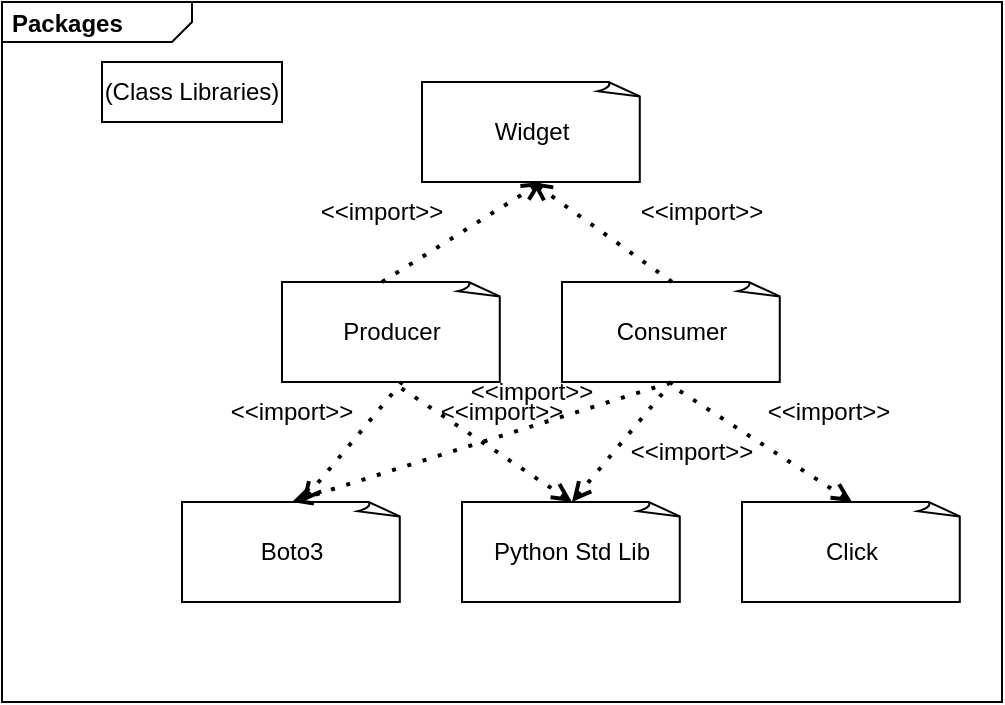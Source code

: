 <mxfile version="20.5.3" type="device"><diagram id="IRIDaraVnSK3ETcXIXaR" name="Page-1"><mxGraphModel dx="1178" dy="609" grid="1" gridSize="10" guides="1" tooltips="1" connect="1" arrows="1" fold="1" page="1" pageScale="1" pageWidth="850" pageHeight="1100" math="0" shadow="0"><root><mxCell id="0"/><mxCell id="1" parent="0"/><mxCell id="dXrSJTjdXe_T7KcVEIXy-6" value="&lt;p style=&quot;margin:0px;margin-top:4px;margin-left:5px;text-align:left;&quot;&gt;&lt;b&gt;Packages&lt;/b&gt;&lt;/p&gt;" style="html=1;shape=mxgraph.sysml.package;overflow=fill;labelX=95;align=left;spacingLeft=5;verticalAlign=top;spacingTop=-3;" parent="1" vertex="1"><mxGeometry x="140" y="290" width="500" height="350" as="geometry"/></mxCell><mxCell id="dXrSJTjdXe_T7KcVEIXy-1" value="Widget" style="whiteSpace=wrap;html=1;shape=mxgraph.basic.document" parent="1" vertex="1"><mxGeometry x="350" y="330" width="110" height="50" as="geometry"/></mxCell><mxCell id="dXrSJTjdXe_T7KcVEIXy-2" value="Consumer" style="whiteSpace=wrap;html=1;shape=mxgraph.basic.document" parent="1" vertex="1"><mxGeometry x="420" y="430" width="110" height="50" as="geometry"/></mxCell><mxCell id="dXrSJTjdXe_T7KcVEIXy-3" value="Python Std Lib" style="whiteSpace=wrap;html=1;shape=mxgraph.basic.document" parent="1" vertex="1"><mxGeometry x="370" y="540" width="110" height="50" as="geometry"/></mxCell><mxCell id="dXrSJTjdXe_T7KcVEIXy-4" value="Click" style="whiteSpace=wrap;html=1;shape=mxgraph.basic.document" parent="1" vertex="1"><mxGeometry x="510" y="540" width="110" height="50" as="geometry"/></mxCell><mxCell id="dXrSJTjdXe_T7KcVEIXy-5" value="Boto3" style="whiteSpace=wrap;html=1;shape=mxgraph.basic.document" parent="1" vertex="1"><mxGeometry x="230" y="540" width="110" height="50" as="geometry"/></mxCell><mxCell id="dXrSJTjdXe_T7KcVEIXy-7" value="(Class Libraries)" style="rounded=0;whiteSpace=wrap;html=1;" parent="1" vertex="1"><mxGeometry x="190" y="320" width="90" height="30" as="geometry"/></mxCell><mxCell id="dXrSJTjdXe_T7KcVEIXy-8" value="" style="endArrow=open;dashed=1;html=1;dashPattern=1 3;strokeWidth=2;rounded=0;entryX=0.5;entryY=1;entryDx=0;entryDy=0;entryPerimeter=0;exitX=0.5;exitY=0;exitDx=0;exitDy=0;exitPerimeter=0;startArrow=none;startFill=0;endFill=0;" parent="1" source="dXrSJTjdXe_T7KcVEIXy-2" target="dXrSJTjdXe_T7KcVEIXy-1" edge="1"><mxGeometry width="50" height="50" relative="1" as="geometry"><mxPoint x="450" y="450" as="sourcePoint"/><mxPoint x="500" y="400" as="targetPoint"/></mxGeometry></mxCell><mxCell id="dXrSJTjdXe_T7KcVEIXy-9" value="" style="endArrow=none;dashed=1;html=1;dashPattern=1 3;strokeWidth=2;rounded=0;entryX=0.5;entryY=1;entryDx=0;entryDy=0;entryPerimeter=0;exitX=0.5;exitY=0;exitDx=0;exitDy=0;exitPerimeter=0;startArrow=open;startFill=0;" parent="1" source="dXrSJTjdXe_T7KcVEIXy-3" edge="1" target="dXrSJTjdXe_T7KcVEIXy-2"><mxGeometry width="50" height="50" relative="1" as="geometry"><mxPoint x="424.0" y="530" as="sourcePoint"/><mxPoint x="424.0" y="480" as="targetPoint"/></mxGeometry></mxCell><mxCell id="dXrSJTjdXe_T7KcVEIXy-10" value="" style="endArrow=none;dashed=1;html=1;dashPattern=1 3;strokeWidth=2;rounded=0;entryX=0.485;entryY=1.019;entryDx=0;entryDy=0;entryPerimeter=0;exitX=0.5;exitY=0;exitDx=0;exitDy=0;exitPerimeter=0;startArrow=open;startFill=0;" parent="1" source="dXrSJTjdXe_T7KcVEIXy-4" target="dXrSJTjdXe_T7KcVEIXy-2" edge="1"><mxGeometry width="50" height="50" relative="1" as="geometry"><mxPoint x="435" y="550" as="sourcePoint"/><mxPoint x="434.0" y="490" as="targetPoint"/></mxGeometry></mxCell><mxCell id="dXrSJTjdXe_T7KcVEIXy-11" value="" style="endArrow=none;dashed=1;html=1;dashPattern=1 3;strokeWidth=2;rounded=0;entryX=0.5;entryY=1;entryDx=0;entryDy=0;entryPerimeter=0;exitX=0.5;exitY=0;exitDx=0;exitDy=0;exitPerimeter=0;startArrow=open;startFill=0;" parent="1" source="dXrSJTjdXe_T7KcVEIXy-5" target="dXrSJTjdXe_T7KcVEIXy-2" edge="1"><mxGeometry width="50" height="50" relative="1" as="geometry"><mxPoint x="445" y="560" as="sourcePoint"/><mxPoint x="444.0" y="500" as="targetPoint"/></mxGeometry></mxCell><mxCell id="dXrSJTjdXe_T7KcVEIXy-12" value="&amp;lt;&amp;lt;import&amp;gt;&amp;gt;" style="rounded=0;whiteSpace=wrap;html=1;fillColor=none;strokeColor=none;" parent="1" vertex="1"><mxGeometry x="350" y="480" width="80" height="30" as="geometry"/></mxCell><mxCell id="dXrSJTjdXe_T7KcVEIXy-13" value="&amp;lt;&amp;lt;import&amp;gt;&amp;gt;" style="rounded=0;whiteSpace=wrap;html=1;fillColor=none;strokeColor=none;" parent="1" vertex="1"><mxGeometry x="445" y="500" width="80" height="30" as="geometry"/></mxCell><mxCell id="dXrSJTjdXe_T7KcVEIXy-14" value="&amp;lt;&amp;lt;import&amp;gt;&amp;gt;" style="rounded=0;whiteSpace=wrap;html=1;fillColor=none;strokeColor=none;" parent="1" vertex="1"><mxGeometry x="290" y="380" width="80" height="30" as="geometry"/></mxCell><mxCell id="dXrSJTjdXe_T7KcVEIXy-15" value="&amp;lt;&amp;lt;import&amp;gt;&amp;gt;" style="rounded=0;whiteSpace=wrap;html=1;fillColor=none;strokeColor=none;" parent="1" vertex="1"><mxGeometry x="365" y="470" width="80" height="30" as="geometry"/></mxCell><mxCell id="I6l_anA0F1LL5t-VV3Q5-11" value="Producer" style="whiteSpace=wrap;html=1;shape=mxgraph.basic.document" vertex="1" parent="1"><mxGeometry x="280" y="430" width="110" height="50" as="geometry"/></mxCell><mxCell id="I6l_anA0F1LL5t-VV3Q5-12" value="" style="endArrow=open;dashed=1;html=1;dashPattern=1 3;strokeWidth=2;rounded=0;exitX=0.5;exitY=0;exitDx=0;exitDy=0;exitPerimeter=0;startArrow=none;startFill=0;endFill=0;" edge="1" parent="1"><mxGeometry width="50" height="50" relative="1" as="geometry"><mxPoint x="330" y="430" as="sourcePoint"/><mxPoint x="410" y="380" as="targetPoint"/></mxGeometry></mxCell><mxCell id="I6l_anA0F1LL5t-VV3Q5-13" value="&amp;lt;&amp;lt;import&amp;gt;&amp;gt;" style="rounded=0;whiteSpace=wrap;html=1;fillColor=none;strokeColor=none;" vertex="1" parent="1"><mxGeometry x="450" y="380" width="80" height="30" as="geometry"/></mxCell><mxCell id="I6l_anA0F1LL5t-VV3Q5-14" value="" style="endArrow=none;dashed=1;html=1;dashPattern=1 3;strokeWidth=2;rounded=0;entryX=0.5;entryY=1;entryDx=0;entryDy=0;entryPerimeter=0;exitX=0.5;exitY=0;exitDx=0;exitDy=0;exitPerimeter=0;startArrow=open;startFill=0;" edge="1" parent="1" source="dXrSJTjdXe_T7KcVEIXy-3" target="I6l_anA0F1LL5t-VV3Q5-11"><mxGeometry width="50" height="50" relative="1" as="geometry"><mxPoint x="180" y="530" as="sourcePoint"/><mxPoint x="230" y="470.0" as="targetPoint"/></mxGeometry></mxCell><mxCell id="I6l_anA0F1LL5t-VV3Q5-15" value="" style="endArrow=none;dashed=1;html=1;dashPattern=1 3;strokeWidth=2;rounded=0;startArrow=open;startFill=0;" edge="1" parent="1"><mxGeometry width="50" height="50" relative="1" as="geometry"><mxPoint x="290" y="540" as="sourcePoint"/><mxPoint x="340" y="480" as="targetPoint"/></mxGeometry></mxCell><mxCell id="I6l_anA0F1LL5t-VV3Q5-16" value="&amp;lt;&amp;lt;import&amp;gt;&amp;gt;" style="rounded=0;whiteSpace=wrap;html=1;fillColor=none;strokeColor=none;" vertex="1" parent="1"><mxGeometry x="245" y="480" width="80" height="30" as="geometry"/></mxCell><mxCell id="I6l_anA0F1LL5t-VV3Q5-17" value="&amp;lt;&amp;lt;import&amp;gt;&amp;gt;" style="rounded=0;whiteSpace=wrap;html=1;fillColor=none;strokeColor=none;" vertex="1" parent="1"><mxGeometry x="540" y="490" width="26.67" height="10" as="geometry"/></mxCell></root></mxGraphModel></diagram></mxfile>